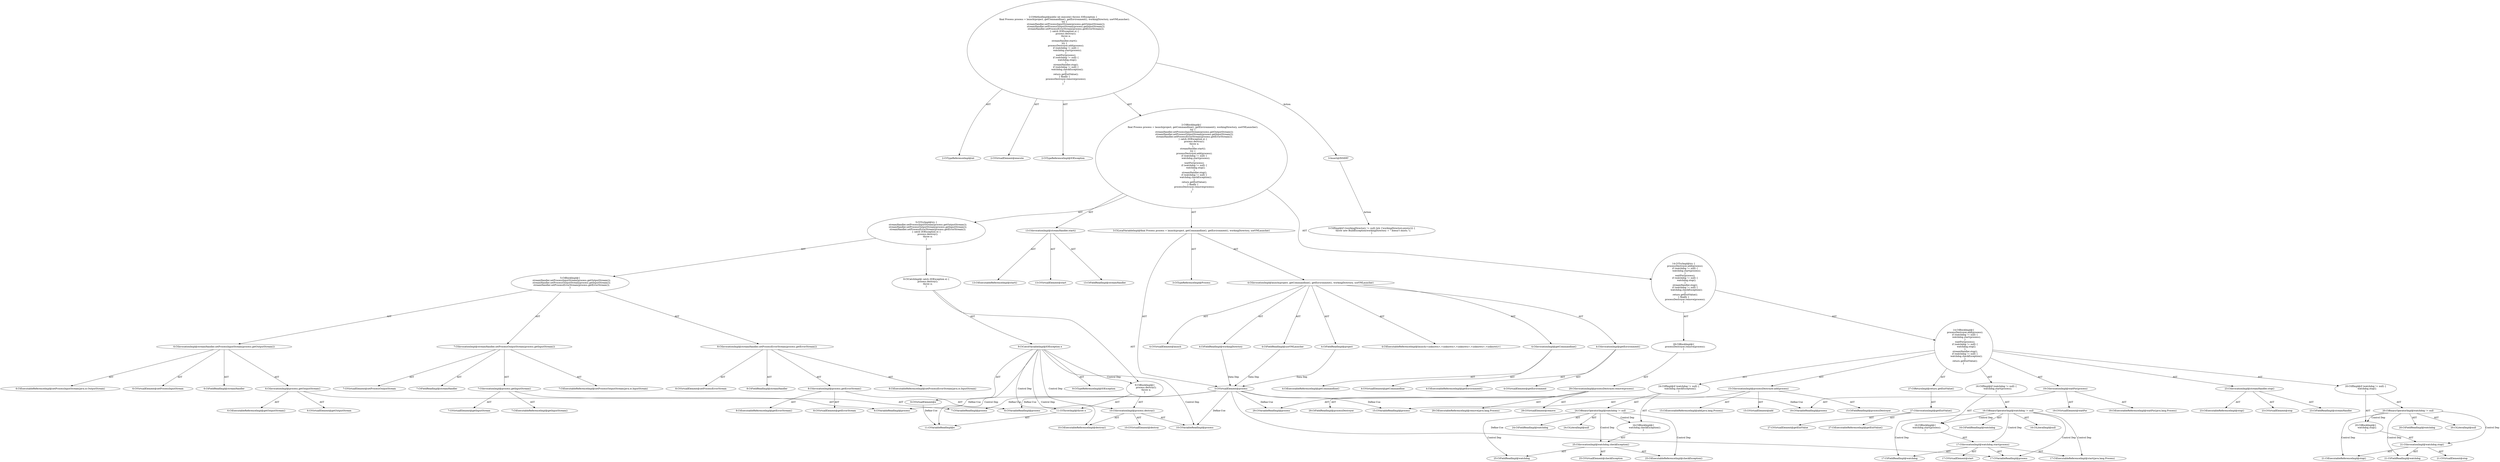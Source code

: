 digraph "execute#?" {
0 [label="2:CtTypeReferenceImpl@int" shape=ellipse]
1 [label="2:CtVirtualElement@execute" shape=ellipse]
2 [label="2:CtTypeReferenceImpl@IOException" shape=ellipse]
3 [label="3:CtTypeReferenceImpl@Process" shape=ellipse]
4 [label="4:CtExecutableReferenceImpl@launch(<unknown>,<unknown>,<unknown>,<unknown>,<unknown>)" shape=ellipse]
5 [label="4:CtVirtualElement@launch" shape=ellipse]
6 [label="4:CtFieldReadImpl@project" shape=ellipse]
7 [label="4:CtExecutableReferenceImpl@getCommandline()" shape=ellipse]
8 [label="4:CtVirtualElement@getCommandline" shape=ellipse]
9 [label="4:CtInvocationImpl@getCommandline()" shape=ellipse]
10 [label="4:CtExecutableReferenceImpl@getEnvironment()" shape=ellipse]
11 [label="4:CtVirtualElement@getEnvironment" shape=ellipse]
12 [label="4:CtInvocationImpl@getEnvironment()" shape=ellipse]
13 [label="4:CtFieldReadImpl@workingDirectory" shape=ellipse]
14 [label="4:CtFieldReadImpl@useVMLauncher" shape=ellipse]
15 [label="4:CtInvocationImpl@launch(project, getCommandline(), getEnvironment(), workingDirectory, useVMLauncher)" shape=ellipse]
16 [label="3:CtVirtualElement@process" shape=ellipse]
17 [label="3:CtLocalVariableImpl@final Process process = launch(project, getCommandline(), getEnvironment(), workingDirectory, useVMLauncher)" shape=ellipse]
18 [label="6:CtExecutableReferenceImpl@setProcessInputStream(java.io.OutputStream)" shape=ellipse]
19 [label="6:CtVirtualElement@setProcessInputStream" shape=ellipse]
20 [label="6:CtFieldReadImpl@streamHandler" shape=ellipse]
21 [label="6:CtExecutableReferenceImpl@getOutputStream()" shape=ellipse]
22 [label="6:CtVirtualElement@getOutputStream" shape=ellipse]
23 [label="6:CtVariableReadImpl@process" shape=ellipse]
24 [label="6:CtInvocationImpl@process.getOutputStream()" shape=ellipse]
25 [label="6:CtInvocationImpl@streamHandler.setProcessInputStream(process.getOutputStream())" shape=ellipse]
26 [label="7:CtExecutableReferenceImpl@setProcessOutputStream(java.io.InputStream)" shape=ellipse]
27 [label="7:CtVirtualElement@setProcessOutputStream" shape=ellipse]
28 [label="7:CtFieldReadImpl@streamHandler" shape=ellipse]
29 [label="7:CtExecutableReferenceImpl@getInputStream()" shape=ellipse]
30 [label="7:CtVirtualElement@getInputStream" shape=ellipse]
31 [label="7:CtVariableReadImpl@process" shape=ellipse]
32 [label="7:CtInvocationImpl@process.getInputStream()" shape=ellipse]
33 [label="7:CtInvocationImpl@streamHandler.setProcessOutputStream(process.getInputStream())" shape=ellipse]
34 [label="8:CtExecutableReferenceImpl@setProcessErrorStream(java.io.InputStream)" shape=ellipse]
35 [label="8:CtVirtualElement@setProcessErrorStream" shape=ellipse]
36 [label="8:CtFieldReadImpl@streamHandler" shape=ellipse]
37 [label="8:CtExecutableReferenceImpl@getErrorStream()" shape=ellipse]
38 [label="8:CtVirtualElement@getErrorStream" shape=ellipse]
39 [label="8:CtVariableReadImpl@process" shape=ellipse]
40 [label="8:CtInvocationImpl@process.getErrorStream()" shape=ellipse]
41 [label="8:CtInvocationImpl@streamHandler.setProcessErrorStream(process.getErrorStream())" shape=ellipse]
42 [label="5:CtBlockImpl@\{
    streamHandler.setProcessInputStream(process.getOutputStream());
    streamHandler.setProcessOutputStream(process.getInputStream());
    streamHandler.setProcessErrorStream(process.getErrorStream());
\}" shape=ellipse]
43 [label="9:CtVirtualElement@e" shape=ellipse]
44 [label="9:CtTypeReferenceImpl@IOException" shape=ellipse]
45 [label="9:CtCatchVariableImpl@IOException e" shape=ellipse]
46 [label="10:CtExecutableReferenceImpl@destroy()" shape=ellipse]
47 [label="10:CtVirtualElement@destroy" shape=ellipse]
48 [label="10:CtVariableReadImpl@process" shape=ellipse]
49 [label="10:CtInvocationImpl@process.destroy()" shape=ellipse]
50 [label="11:CtVariableReadImpl@e" shape=ellipse]
51 [label="11:CtThrowImpl@throw e" shape=ellipse]
52 [label="9:CtBlockImpl@\{
    process.destroy();
    throw e;
\}" shape=ellipse]
53 [label="9:CtCatchImpl@ catch (IOException e) \{
    process.destroy();
    throw e;
\}" shape=ellipse]
54 [label="5:CtTryImpl@try \{
    streamHandler.setProcessInputStream(process.getOutputStream());
    streamHandler.setProcessOutputStream(process.getInputStream());
    streamHandler.setProcessErrorStream(process.getErrorStream());
\} catch (IOException e) \{
    process.destroy();
    throw e;
\}" shape=ellipse]
55 [label="13:CtExecutableReferenceImpl@start()" shape=ellipse]
56 [label="13:CtVirtualElement@start" shape=ellipse]
57 [label="13:CtFieldReadImpl@streamHandler" shape=ellipse]
58 [label="13:CtInvocationImpl@streamHandler.start()" shape=ellipse]
59 [label="15:CtExecutableReferenceImpl@add(java.lang.Process)" shape=ellipse]
60 [label="15:CtVirtualElement@add" shape=ellipse]
61 [label="15:CtFieldReadImpl@processDestroyer" shape=ellipse]
62 [label="15:CtVariableReadImpl@process" shape=ellipse]
63 [label="15:CtInvocationImpl@processDestroyer.add(process)" shape=ellipse]
64 [label="16:CtFieldReadImpl@watchdog" shape=ellipse]
65 [label="16:CtLiteralImpl@null" shape=ellipse]
66 [label="16:CtBinaryOperatorImpl@watchdog != null" shape=ellipse]
67 [label="17:CtExecutableReferenceImpl@start(java.lang.Process)" shape=ellipse]
68 [label="17:CtVirtualElement@start" shape=ellipse]
69 [label="17:CtFieldReadImpl@watchdog" shape=ellipse]
70 [label="17:CtVariableReadImpl@process" shape=ellipse]
71 [label="17:CtInvocationImpl@watchdog.start(process)" shape=ellipse]
72 [label="16:CtBlockImpl@\{
    watchdog.start(process);
\}" shape=ellipse]
73 [label="16:CtIfImpl@if (watchdog != null) \{
    watchdog.start(process);
\}" shape=ellipse]
74 [label="19:CtExecutableReferenceImpl@waitFor(java.lang.Process)" shape=ellipse]
75 [label="19:CtVirtualElement@waitFor" shape=ellipse]
76 [label="19:CtVariableReadImpl@process" shape=ellipse]
77 [label="19:CtInvocationImpl@waitFor(process)" shape=ellipse]
78 [label="20:CtFieldReadImpl@watchdog" shape=ellipse]
79 [label="20:CtLiteralImpl@null" shape=ellipse]
80 [label="20:CtBinaryOperatorImpl@watchdog != null" shape=ellipse]
81 [label="21:CtExecutableReferenceImpl@stop()" shape=ellipse]
82 [label="21:CtVirtualElement@stop" shape=ellipse]
83 [label="21:CtFieldReadImpl@watchdog" shape=ellipse]
84 [label="21:CtInvocationImpl@watchdog.stop()" shape=ellipse]
85 [label="20:CtBlockImpl@\{
    watchdog.stop();
\}" shape=ellipse]
86 [label="20:CtIfImpl@if (watchdog != null) \{
    watchdog.stop();
\}" shape=ellipse]
87 [label="23:CtExecutableReferenceImpl@stop()" shape=ellipse]
88 [label="23:CtVirtualElement@stop" shape=ellipse]
89 [label="23:CtFieldReadImpl@streamHandler" shape=ellipse]
90 [label="23:CtInvocationImpl@streamHandler.stop()" shape=ellipse]
91 [label="24:CtFieldReadImpl@watchdog" shape=ellipse]
92 [label="24:CtLiteralImpl@null" shape=ellipse]
93 [label="24:CtBinaryOperatorImpl@watchdog != null" shape=ellipse]
94 [label="25:CtExecutableReferenceImpl@checkException()" shape=ellipse]
95 [label="25:CtVirtualElement@checkException" shape=ellipse]
96 [label="25:CtFieldReadImpl@watchdog" shape=ellipse]
97 [label="25:CtInvocationImpl@watchdog.checkException()" shape=ellipse]
98 [label="24:CtBlockImpl@\{
    watchdog.checkException();
\}" shape=ellipse]
99 [label="24:CtIfImpl@if (watchdog != null) \{
    watchdog.checkException();
\}" shape=ellipse]
100 [label="27:CtExecutableReferenceImpl@getExitValue()" shape=ellipse]
101 [label="27:CtVirtualElement@getExitValue" shape=ellipse]
102 [label="27:CtInvocationImpl@getExitValue()" shape=ellipse]
103 [label="27:CtReturnImpl@return getExitValue()" shape=ellipse]
104 [label="14:CtBlockImpl@\{
    processDestroyer.add(process);
    if (watchdog != null) \{
        watchdog.start(process);
    \}
    waitFor(process);
    if (watchdog != null) \{
        watchdog.stop();
    \}
    streamHandler.stop();
    if (watchdog != null) \{
        watchdog.checkException();
    \}
    return getExitValue();
\}" shape=ellipse]
105 [label="29:CtExecutableReferenceImpl@remove(java.lang.Process)" shape=ellipse]
106 [label="29:CtVirtualElement@remove" shape=ellipse]
107 [label="29:CtFieldReadImpl@processDestroyer" shape=ellipse]
108 [label="29:CtVariableReadImpl@process" shape=ellipse]
109 [label="29:CtInvocationImpl@processDestroyer.remove(process)" shape=ellipse]
110 [label="28:CtBlockImpl@\{
    processDestroyer.remove(process);
\}" shape=ellipse]
111 [label="14:CtTryImpl@try \{
    processDestroyer.add(process);
    if (watchdog != null) \{
        watchdog.start(process);
    \}
    waitFor(process);
    if (watchdog != null) \{
        watchdog.stop();
    \}
    streamHandler.stop();
    if (watchdog != null) \{
        watchdog.checkException();
    \}
    return getExitValue();
\} finally \{
    processDestroyer.remove(process);
\}" shape=ellipse]
112 [label="2:CtBlockImpl@\{
    final Process process = launch(project, getCommandline(), getEnvironment(), workingDirectory, useVMLauncher);
    try \{
        streamHandler.setProcessInputStream(process.getOutputStream());
        streamHandler.setProcessOutputStream(process.getInputStream());
        streamHandler.setProcessErrorStream(process.getErrorStream());
    \} catch (IOException e) \{
        process.destroy();
        throw e;
    \}
    streamHandler.start();
    try \{
        processDestroyer.add(process);
        if (watchdog != null) \{
            watchdog.start(process);
        \}
        waitFor(process);
        if (watchdog != null) \{
            watchdog.stop();
        \}
        streamHandler.stop();
        if (watchdog != null) \{
            watchdog.checkException();
        \}
        return getExitValue();
    \} finally \{
        processDestroyer.remove(process);
    \}
\}" shape=ellipse]
113 [label="2:CtMethodImpl@public int execute() throws IOException \{
    final Process process = launch(project, getCommandline(), getEnvironment(), workingDirectory, useVMLauncher);
    try \{
        streamHandler.setProcessInputStream(process.getOutputStream());
        streamHandler.setProcessOutputStream(process.getInputStream());
        streamHandler.setProcessErrorStream(process.getErrorStream());
    \} catch (IOException e) \{
        process.destroy();
        throw e;
    \}
    streamHandler.start();
    try \{
        processDestroyer.add(process);
        if (watchdog != null) \{
            watchdog.start(process);
        \}
        waitFor(process);
        if (watchdog != null) \{
            watchdog.stop();
        \}
        streamHandler.stop();
        if (watchdog != null) \{
            watchdog.checkException();
        \}
        return getExitValue();
    \} finally \{
        processDestroyer.remove(process);
    \}
\}" shape=ellipse]
114 [label="3:Insert@INSERT" shape=ellipse]
115 [label="3:CtIfImpl@if ((workingDirectory != null) && (!workingDirectory.exists())) \{
    throw new BuildException(workingDirectory + \" doesn't exists.\");
\}" shape=ellipse]
6 -> 16 [label="Data Dep"];
9 -> 8 [label="AST"];
9 -> 7 [label="AST"];
12 -> 11 [label="AST"];
12 -> 10 [label="AST"];
13 -> 16 [label="Data Dep"];
14 -> 16 [label="Data Dep"];
15 -> 5 [label="AST"];
15 -> 4 [label="AST"];
15 -> 6 [label="AST"];
15 -> 9 [label="AST"];
15 -> 12 [label="AST"];
15 -> 13 [label="AST"];
15 -> 14 [label="AST"];
16 -> 23 [label="Define-Use"];
16 -> 31 [label="Define-Use"];
16 -> 39 [label="Define-Use"];
16 -> 48 [label="Define-Use"];
16 -> 62 [label="Define-Use"];
16 -> 70 [label="Define-Use"];
16 -> 76 [label="Define-Use"];
16 -> 108 [label="Define-Use"];
17 -> 16 [label="AST"];
17 -> 3 [label="AST"];
17 -> 15 [label="AST"];
24 -> 22 [label="AST"];
24 -> 23 [label="AST"];
24 -> 21 [label="AST"];
25 -> 19 [label="AST"];
25 -> 20 [label="AST"];
25 -> 18 [label="AST"];
25 -> 24 [label="AST"];
32 -> 30 [label="AST"];
32 -> 31 [label="AST"];
32 -> 29 [label="AST"];
33 -> 27 [label="AST"];
33 -> 28 [label="AST"];
33 -> 26 [label="AST"];
33 -> 32 [label="AST"];
40 -> 38 [label="AST"];
40 -> 39 [label="AST"];
40 -> 37 [label="AST"];
41 -> 35 [label="AST"];
41 -> 36 [label="AST"];
41 -> 34 [label="AST"];
41 -> 40 [label="AST"];
42 -> 25 [label="AST"];
42 -> 33 [label="AST"];
42 -> 41 [label="AST"];
43 -> 50 [label="Define-Use"];
45 -> 43 [label="AST"];
45 -> 44 [label="AST"];
45 -> 52 [label="Control Dep"];
45 -> 49 [label="Control Dep"];
45 -> 46 [label="Control Dep"];
45 -> 48 [label="Control Dep"];
45 -> 51 [label="Control Dep"];
45 -> 50 [label="Control Dep"];
49 -> 47 [label="AST"];
49 -> 48 [label="AST"];
49 -> 46 [label="AST"];
51 -> 50 [label="AST"];
52 -> 49 [label="AST"];
52 -> 51 [label="AST"];
53 -> 45 [label="AST"];
53 -> 52 [label="AST"];
54 -> 42 [label="AST"];
54 -> 53 [label="AST"];
58 -> 56 [label="AST"];
58 -> 57 [label="AST"];
58 -> 55 [label="AST"];
63 -> 60 [label="AST"];
63 -> 61 [label="AST"];
63 -> 59 [label="AST"];
63 -> 62 [label="AST"];
66 -> 64 [label="AST"];
66 -> 65 [label="AST"];
66 -> 72 [label="Control Dep"];
66 -> 71 [label="Control Dep"];
66 -> 67 [label="Control Dep"];
66 -> 69 [label="Control Dep"];
66 -> 70 [label="Control Dep"];
71 -> 68 [label="AST"];
71 -> 69 [label="AST"];
71 -> 67 [label="AST"];
71 -> 70 [label="AST"];
72 -> 71 [label="AST"];
73 -> 66 [label="AST"];
73 -> 72 [label="AST"];
77 -> 75 [label="AST"];
77 -> 74 [label="AST"];
77 -> 76 [label="AST"];
80 -> 78 [label="AST"];
80 -> 79 [label="AST"];
80 -> 85 [label="Control Dep"];
80 -> 84 [label="Control Dep"];
80 -> 81 [label="Control Dep"];
80 -> 83 [label="Control Dep"];
84 -> 82 [label="AST"];
84 -> 83 [label="AST"];
84 -> 81 [label="AST"];
85 -> 84 [label="AST"];
86 -> 80 [label="AST"];
86 -> 85 [label="AST"];
90 -> 88 [label="AST"];
90 -> 89 [label="AST"];
90 -> 87 [label="AST"];
93 -> 91 [label="AST"];
93 -> 92 [label="AST"];
93 -> 98 [label="Control Dep"];
93 -> 97 [label="Control Dep"];
93 -> 94 [label="Control Dep"];
93 -> 96 [label="Control Dep"];
97 -> 95 [label="AST"];
97 -> 96 [label="AST"];
97 -> 94 [label="AST"];
98 -> 97 [label="AST"];
99 -> 93 [label="AST"];
99 -> 98 [label="AST"];
102 -> 101 [label="AST"];
102 -> 100 [label="AST"];
103 -> 102 [label="AST"];
104 -> 63 [label="AST"];
104 -> 73 [label="AST"];
104 -> 77 [label="AST"];
104 -> 86 [label="AST"];
104 -> 90 [label="AST"];
104 -> 99 [label="AST"];
104 -> 103 [label="AST"];
109 -> 106 [label="AST"];
109 -> 107 [label="AST"];
109 -> 105 [label="AST"];
109 -> 108 [label="AST"];
110 -> 109 [label="AST"];
111 -> 104 [label="AST"];
111 -> 110 [label="AST"];
112 -> 17 [label="AST"];
112 -> 54 [label="AST"];
112 -> 58 [label="AST"];
112 -> 111 [label="AST"];
113 -> 1 [label="AST"];
113 -> 0 [label="AST"];
113 -> 2 [label="AST"];
113 -> 112 [label="AST"];
113 -> 114 [label="Action"];
114 -> 115 [label="Action"];
}